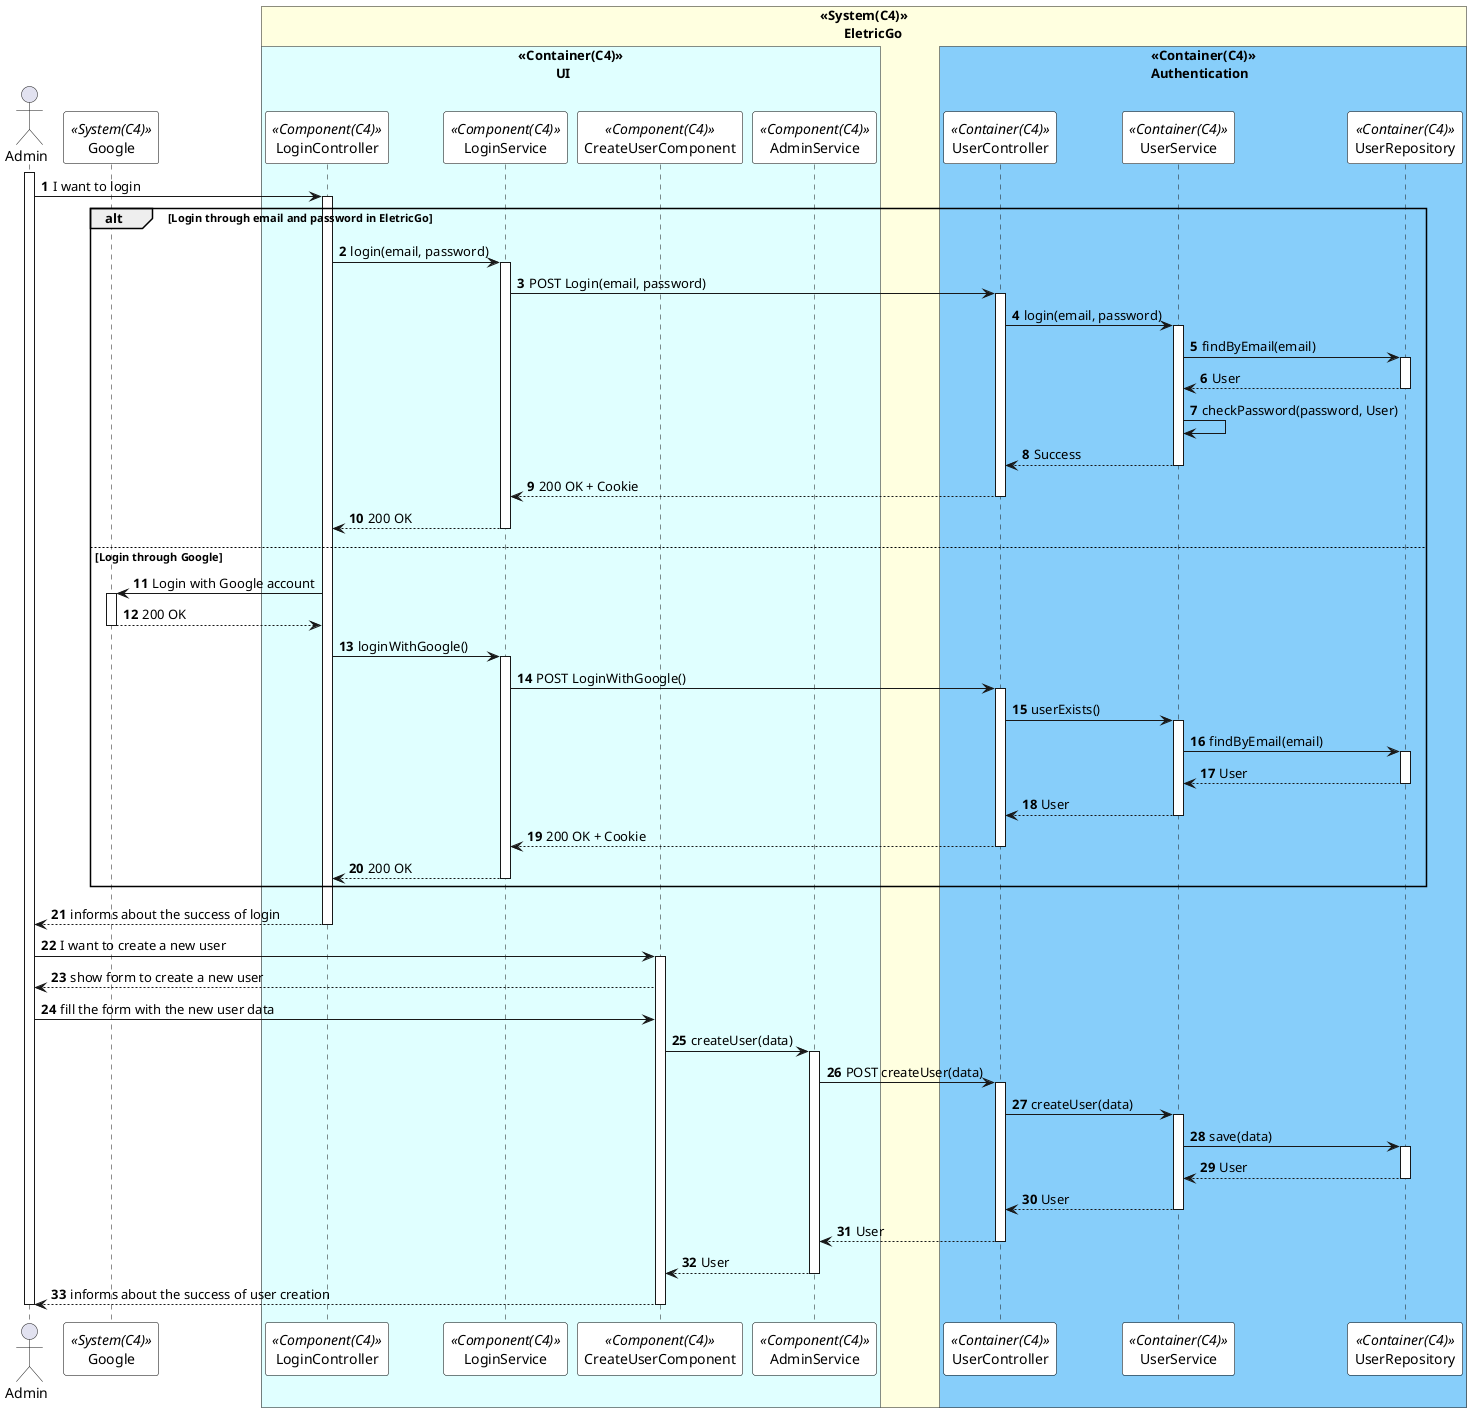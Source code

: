 @startuml createUserSD
autonumber
!pragma teoz true
skinparam sequence {
ParticipantBorderColor black
ParticipantBackgroundColor white
}

actor "Admin" as admin

participant Google as Google <<System(C4)>>

box "<<System(C4)>>\n       EletricGo" #LightYellow

    box "<<Container(C4)>>\n           UI" #LightCyan
        
        participant LoginController as loginController <<Component(C4)>>
        participant LoginService as loginService <<Component(C4)>>
    
        participant CreateUserComponent as createUserComponent <<Component(C4)>>
        participant AdminService as adminService <<Component(C4)>>
        
    end box

    box "<<Container(C4)>>\nAuthentication" #LightSkyBlue

        participant UserController as userController <<Container(C4)>> 
        participant UserService as userService <<Container(C4)>> 
        participant UserRepository as userRepository <<Container(C4)>> 

    end box


end box

activate admin
admin->loginController: I want to login

activate loginController

alt Login through email and password in EletricGo


    loginController -> loginService: login(email, password)
    activate loginService
    loginService -> userController: POST Login(email, password)
    activate userController

    userController -> userService: login(email, password)
    activate userService
    userService -> userRepository: findByEmail(email)
    activate userRepository
    userRepository --> userService: User
    deactivate userRepository
    userService -> userService: checkPassword(password, User)
    userService --> userController: Success
    deactivate userService


    userController --> loginService: 200 OK + Cookie
    deactivate userController

    loginService --> loginController: 200 OK
    deactivate loginService

else Login through Google

    loginController -> Google: Login with Google account
    activate Google
    Google --> loginController: 200 OK
    deactivate
    loginController -> loginService: loginWithGoogle()
    activate loginService
    loginService -> userController: POST LoginWithGoogle()
    activate userController
    userController -> userService: userExists()
    activate userService
    userService -> userRepository: findByEmail(email)
    activate userRepository
    userRepository --> userService: User
    deactivate userRepository
    userService --> userController: User
    deactivate userService
    userController --> loginService: 200 OK + Cookie
    deactivate userController
    loginService --> loginController: 200 OK
    deactivate loginService

end

loginController --> admin: informs about the success of login
deactivate loginController

admin -> createUserComponent: I want to create a new user
activate createUserComponent

createUserComponent --> admin: show form to create a new user

admin -> createUserComponent: fill the form with the new user data

createUserComponent -> adminService: createUser(data)
activate adminService

adminService -> userController: POST createUser(data)
activate userController

userController -> userService: createUser(data)
activate userService

userService -> userRepository: save(data)
activate userRepository

userRepository --> userService: User
deactivate userRepository

userService --> userController: User
deactivate userService

userController --> adminService: User
deactivate userController

adminService --> createUserComponent: User
deactivate adminService

createUserComponent --> admin: informs about the success of user creation
deactivate createUserComponent

deactivate admin

@enduml